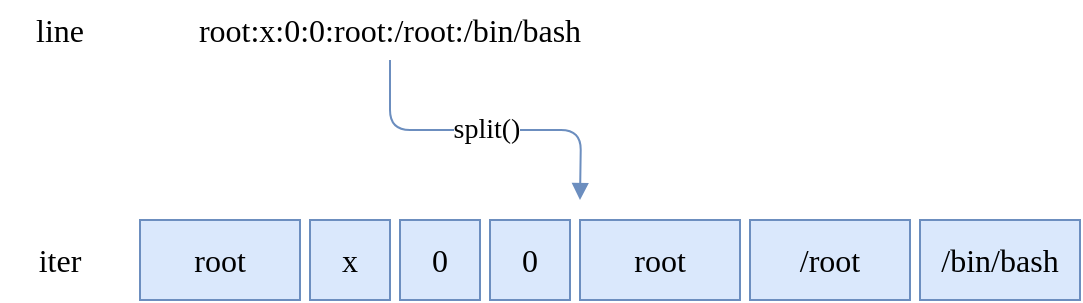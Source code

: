 <mxfile version="24.2.5" type="device">
  <diagram name="Page-1" id="V8gCcnHSojYHWZcnuuA3">
    <mxGraphModel dx="1434" dy="835" grid="1" gridSize="10" guides="1" tooltips="1" connect="1" arrows="1" fold="1" page="1" pageScale="1" pageWidth="850" pageHeight="1100" math="0" shadow="0">
      <root>
        <mxCell id="0" />
        <mxCell id="1" parent="0" />
        <mxCell id="8tlUcba0k2HuFENEitgj-1" value="root" style="rounded=0;whiteSpace=wrap;html=1;shadow=0;strokeColor=#6c8ebf;strokeWidth=1;fontFamily=Ubuntu;fontSize=16;fontStyle=0;fillColor=#dae8fc;" vertex="1" parent="1">
          <mxGeometry x="280" y="320" width="80" height="40" as="geometry" />
        </mxCell>
        <mxCell id="8tlUcba0k2HuFENEitgj-2" value="x" style="rounded=0;whiteSpace=wrap;html=1;shadow=0;strokeColor=#6c8ebf;strokeWidth=1;fontFamily=Ubuntu;fontSize=16;fontStyle=0;fillColor=#dae8fc;" vertex="1" parent="1">
          <mxGeometry x="365" y="320" width="40" height="40" as="geometry" />
        </mxCell>
        <mxCell id="8tlUcba0k2HuFENEitgj-4" value="0" style="rounded=0;whiteSpace=wrap;html=1;shadow=0;strokeColor=#6c8ebf;strokeWidth=1;fontFamily=Ubuntu;fontSize=16;fontStyle=0;fillColor=#dae8fc;" vertex="1" parent="1">
          <mxGeometry x="410" y="320" width="40" height="40" as="geometry" />
        </mxCell>
        <mxCell id="8tlUcba0k2HuFENEitgj-5" value="0" style="rounded=0;whiteSpace=wrap;html=1;shadow=0;strokeColor=#6c8ebf;strokeWidth=1;fontFamily=Ubuntu;fontSize=16;fontStyle=0;fillColor=#dae8fc;" vertex="1" parent="1">
          <mxGeometry x="455" y="320" width="40" height="40" as="geometry" />
        </mxCell>
        <mxCell id="8tlUcba0k2HuFENEitgj-6" value="root" style="rounded=0;whiteSpace=wrap;html=1;shadow=0;strokeColor=#6c8ebf;strokeWidth=1;fontFamily=Ubuntu;fontSize=16;fontStyle=0;fillColor=#dae8fc;" vertex="1" parent="1">
          <mxGeometry x="500" y="320" width="80" height="40" as="geometry" />
        </mxCell>
        <mxCell id="8tlUcba0k2HuFENEitgj-7" value="/root" style="rounded=0;whiteSpace=wrap;html=1;shadow=0;strokeColor=#6c8ebf;strokeWidth=1;fontFamily=Ubuntu;fontSize=16;fontStyle=0;fillColor=#dae8fc;" vertex="1" parent="1">
          <mxGeometry x="585" y="320" width="80" height="40" as="geometry" />
        </mxCell>
        <mxCell id="8tlUcba0k2HuFENEitgj-8" value="/bin/bash" style="rounded=0;whiteSpace=wrap;html=1;shadow=0;strokeColor=#6c8ebf;strokeWidth=1;fontFamily=Ubuntu;fontSize=16;fontStyle=0;fillColor=#dae8fc;" vertex="1" parent="1">
          <mxGeometry x="670" y="320" width="80" height="40" as="geometry" />
        </mxCell>
        <mxCell id="8tlUcba0k2HuFENEitgj-10" value="split()" style="edgeStyle=orthogonalEdgeStyle;rounded=1;orthogonalLoop=1;jettySize=auto;html=1;shadow=0;strokeColor=#6c8ebf;strokeWidth=1;fontFamily=Ubuntu;fontSize=14;fontStyle=0;endArrow=block;endFill=1;fillColor=#dae8fc;" edge="1" parent="1" source="8tlUcba0k2HuFENEitgj-9">
          <mxGeometry relative="1" as="geometry">
            <mxPoint x="500" y="310" as="targetPoint" />
          </mxGeometry>
        </mxCell>
        <mxCell id="8tlUcba0k2HuFENEitgj-9" value="root:x:0:0:root:/root:/bin/bash" style="text;html=1;align=center;verticalAlign=middle;whiteSpace=wrap;rounded=0;fontFamily=Ubuntu;fontSize=16;fontStyle=0;" vertex="1" parent="1">
          <mxGeometry x="280" y="210" width="250" height="30" as="geometry" />
        </mxCell>
        <mxCell id="8tlUcba0k2HuFENEitgj-11" value="line" style="text;html=1;align=center;verticalAlign=middle;whiteSpace=wrap;rounded=0;fontFamily=Ubuntu;fontSize=16;fontStyle=0;" vertex="1" parent="1">
          <mxGeometry x="210" y="210" width="60" height="30" as="geometry" />
        </mxCell>
        <mxCell id="8tlUcba0k2HuFENEitgj-12" value="iter" style="text;html=1;align=center;verticalAlign=middle;whiteSpace=wrap;rounded=0;fontFamily=Ubuntu;fontSize=16;fontStyle=0;" vertex="1" parent="1">
          <mxGeometry x="210" y="325" width="60" height="30" as="geometry" />
        </mxCell>
      </root>
    </mxGraphModel>
  </diagram>
</mxfile>
